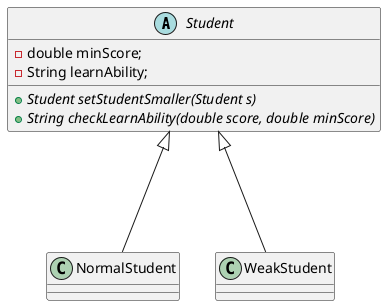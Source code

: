 @startuml

abstract class Student {
    - double minScore;
    - String learnAbility;
    + {abstract} Student setStudentSmaller(Student s)
    + {abstract} String checkLearnAbility(double score, double minScore)
}

Student <|--- NormalStudent
Student <|--- WeakStudent

@enduml